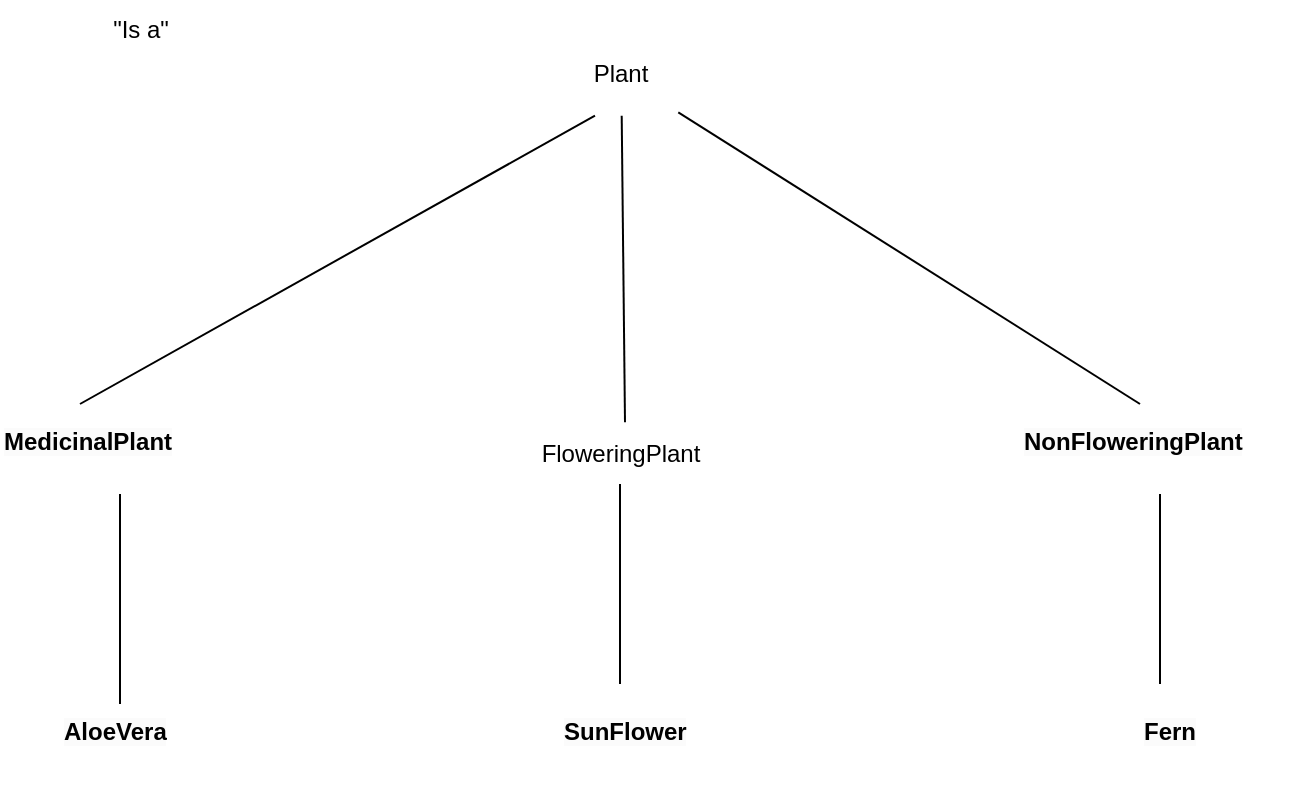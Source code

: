 <mxfile version="24.6.5" type="device">
  <diagram name="Page-1" id="25okIrCuhRMFcLjJBQsq">
    <mxGraphModel dx="2040" dy="1100" grid="1" gridSize="10" guides="1" tooltips="1" connect="1" arrows="1" fold="1" page="1" pageScale="1" pageWidth="850" pageHeight="1100" math="0" shadow="0">
      <root>
        <mxCell id="0" />
        <mxCell id="1" parent="0" />
        <mxCell id="23ehVZMCMJcqBlseqocr-1" value="Plant" style="text;html=1;align=center;verticalAlign=middle;resizable=0;points=[];autosize=1;strokeColor=none;fillColor=none;" vertex="1" parent="1">
          <mxGeometry x="355" y="210" width="50" height="30" as="geometry" />
        </mxCell>
        <mxCell id="23ehVZMCMJcqBlseqocr-2" value="FloweringPlant" style="text;html=1;align=center;verticalAlign=middle;resizable=0;points=[];autosize=1;strokeColor=none;fillColor=none;" vertex="1" parent="1">
          <mxGeometry x="330" y="400" width="100" height="30" as="geometry" />
        </mxCell>
        <mxCell id="23ehVZMCMJcqBlseqocr-3" value="&lt;span style=&quot;color: rgb(0, 0, 0); font-family: Helvetica; font-size: 12px; font-style: normal; font-variant-ligatures: normal; font-variant-caps: normal; font-weight: 700; letter-spacing: normal; orphans: 2; text-align: center; text-indent: 0px; text-transform: none; widows: 2; word-spacing: 0px; -webkit-text-stroke-width: 0px; white-space: normal; background-color: rgb(251, 251, 251); text-decoration-thickness: initial; text-decoration-style: initial; text-decoration-color: initial; display: inline !important; float: none;&quot;&gt;NonFloweringPlant&lt;/span&gt;" style="text;whiteSpace=wrap;html=1;" vertex="1" parent="1">
          <mxGeometry x="580" y="395" width="140" height="40" as="geometry" />
        </mxCell>
        <mxCell id="23ehVZMCMJcqBlseqocr-4" value="&lt;span style=&quot;color: rgb(0, 0, 0); font-family: Helvetica; font-size: 12px; font-style: normal; font-variant-ligatures: normal; font-variant-caps: normal; font-weight: 700; letter-spacing: normal; orphans: 2; text-align: center; text-indent: 0px; text-transform: none; widows: 2; word-spacing: 0px; -webkit-text-stroke-width: 0px; white-space: normal; background-color: rgb(251, 251, 251); text-decoration-thickness: initial; text-decoration-style: initial; text-decoration-color: initial; display: inline !important; float: none;&quot;&gt;Fern&lt;/span&gt;" style="text;whiteSpace=wrap;html=1;" vertex="1" parent="1">
          <mxGeometry x="640" y="540" width="60" height="40" as="geometry" />
        </mxCell>
        <mxCell id="23ehVZMCMJcqBlseqocr-5" value="&lt;span style=&quot;color: rgb(0, 0, 0); font-family: Helvetica; font-size: 12px; font-style: normal; font-variant-ligatures: normal; font-variant-caps: normal; font-weight: 700; letter-spacing: normal; orphans: 2; text-align: center; text-indent: 0px; text-transform: none; widows: 2; word-spacing: 0px; -webkit-text-stroke-width: 0px; white-space: normal; background-color: rgb(251, 251, 251); text-decoration-thickness: initial; text-decoration-style: initial; text-decoration-color: initial; display: inline !important; float: none;&quot;&gt;SunFlower&lt;/span&gt;" style="text;whiteSpace=wrap;html=1;" vertex="1" parent="1">
          <mxGeometry x="350" y="540" width="90" height="40" as="geometry" />
        </mxCell>
        <mxCell id="23ehVZMCMJcqBlseqocr-6" value="&lt;span style=&quot;color: rgb(0, 0, 0); font-family: Helvetica; font-size: 12px; font-style: normal; font-variant-ligatures: normal; font-variant-caps: normal; font-weight: 700; letter-spacing: normal; orphans: 2; text-align: center; text-indent: 0px; text-transform: none; widows: 2; word-spacing: 0px; -webkit-text-stroke-width: 0px; white-space: normal; background-color: rgb(251, 251, 251); text-decoration-thickness: initial; text-decoration-style: initial; text-decoration-color: initial; display: inline !important; float: none;&quot;&gt;AloeVera&lt;/span&gt;" style="text;whiteSpace=wrap;html=1;" vertex="1" parent="1">
          <mxGeometry x="100" y="540" width="80" height="40" as="geometry" />
        </mxCell>
        <mxCell id="23ehVZMCMJcqBlseqocr-7" value="&lt;span style=&quot;color: rgb(0, 0, 0); font-family: Helvetica; font-size: 12px; font-style: normal; font-variant-ligatures: normal; font-variant-caps: normal; font-weight: 700; letter-spacing: normal; orphans: 2; text-align: center; text-indent: 0px; text-transform: none; widows: 2; word-spacing: 0px; -webkit-text-stroke-width: 0px; white-space: normal; background-color: rgb(251, 251, 251); text-decoration-thickness: initial; text-decoration-style: initial; text-decoration-color: initial; display: inline !important; float: none;&quot;&gt;MedicinalPlant&lt;/span&gt;" style="text;whiteSpace=wrap;html=1;" vertex="1" parent="1">
          <mxGeometry x="70" y="395" width="120" height="40" as="geometry" />
        </mxCell>
        <mxCell id="23ehVZMCMJcqBlseqocr-11" value="" style="endArrow=none;html=1;rounded=0;entryX=0.5;entryY=1;entryDx=0;entryDy=0;" edge="1" parent="1" target="23ehVZMCMJcqBlseqocr-7">
          <mxGeometry width="50" height="50" relative="1" as="geometry">
            <mxPoint x="130" y="540" as="sourcePoint" />
            <mxPoint x="160" y="570" as="targetPoint" />
          </mxGeometry>
        </mxCell>
        <mxCell id="23ehVZMCMJcqBlseqocr-12" value="" style="endArrow=none;html=1;rounded=0;" edge="1" parent="1" target="23ehVZMCMJcqBlseqocr-2">
          <mxGeometry width="50" height="50" relative="1" as="geometry">
            <mxPoint x="380" y="530" as="sourcePoint" />
            <mxPoint x="420" y="580" as="targetPoint" />
          </mxGeometry>
        </mxCell>
        <mxCell id="23ehVZMCMJcqBlseqocr-15" value="" style="endArrow=none;html=1;rounded=0;entryX=0.5;entryY=1;entryDx=0;entryDy=0;" edge="1" parent="1" target="23ehVZMCMJcqBlseqocr-3">
          <mxGeometry width="50" height="50" relative="1" as="geometry">
            <mxPoint x="650" y="530" as="sourcePoint" />
            <mxPoint x="670" y="570" as="targetPoint" />
          </mxGeometry>
        </mxCell>
        <mxCell id="23ehVZMCMJcqBlseqocr-17" value="" style="endArrow=none;html=1;rounded=0;entryX=0.25;entryY=1.194;entryDx=0;entryDy=0;entryPerimeter=0;" edge="1" parent="1" target="23ehVZMCMJcqBlseqocr-1">
          <mxGeometry width="50" height="50" relative="1" as="geometry">
            <mxPoint x="110" y="390" as="sourcePoint" />
            <mxPoint x="160" y="340" as="targetPoint" />
          </mxGeometry>
        </mxCell>
        <mxCell id="23ehVZMCMJcqBlseqocr-18" value="" style="endArrow=none;html=1;rounded=0;entryX=0.517;entryY=1.194;entryDx=0;entryDy=0;entryPerimeter=0;exitX=0.525;exitY=-0.028;exitDx=0;exitDy=0;exitPerimeter=0;" edge="1" parent="1" source="23ehVZMCMJcqBlseqocr-2" target="23ehVZMCMJcqBlseqocr-1">
          <mxGeometry width="50" height="50" relative="1" as="geometry">
            <mxPoint x="370" y="390" as="sourcePoint" />
            <mxPoint x="420" y="340" as="targetPoint" />
          </mxGeometry>
        </mxCell>
        <mxCell id="23ehVZMCMJcqBlseqocr-20" value="" style="endArrow=none;html=1;rounded=0;entryX=1.083;entryY=1.139;entryDx=0;entryDy=0;entryPerimeter=0;" edge="1" parent="1" target="23ehVZMCMJcqBlseqocr-1">
          <mxGeometry width="50" height="50" relative="1" as="geometry">
            <mxPoint x="640" y="390" as="sourcePoint" />
            <mxPoint x="560" y="340" as="targetPoint" />
          </mxGeometry>
        </mxCell>
        <mxCell id="23ehVZMCMJcqBlseqocr-21" value="&quot;Is a&quot;" style="text;html=1;align=center;verticalAlign=middle;resizable=0;points=[];autosize=1;strokeColor=none;fillColor=none;" vertex="1" parent="1">
          <mxGeometry x="115" y="188" width="50" height="30" as="geometry" />
        </mxCell>
      </root>
    </mxGraphModel>
  </diagram>
</mxfile>
